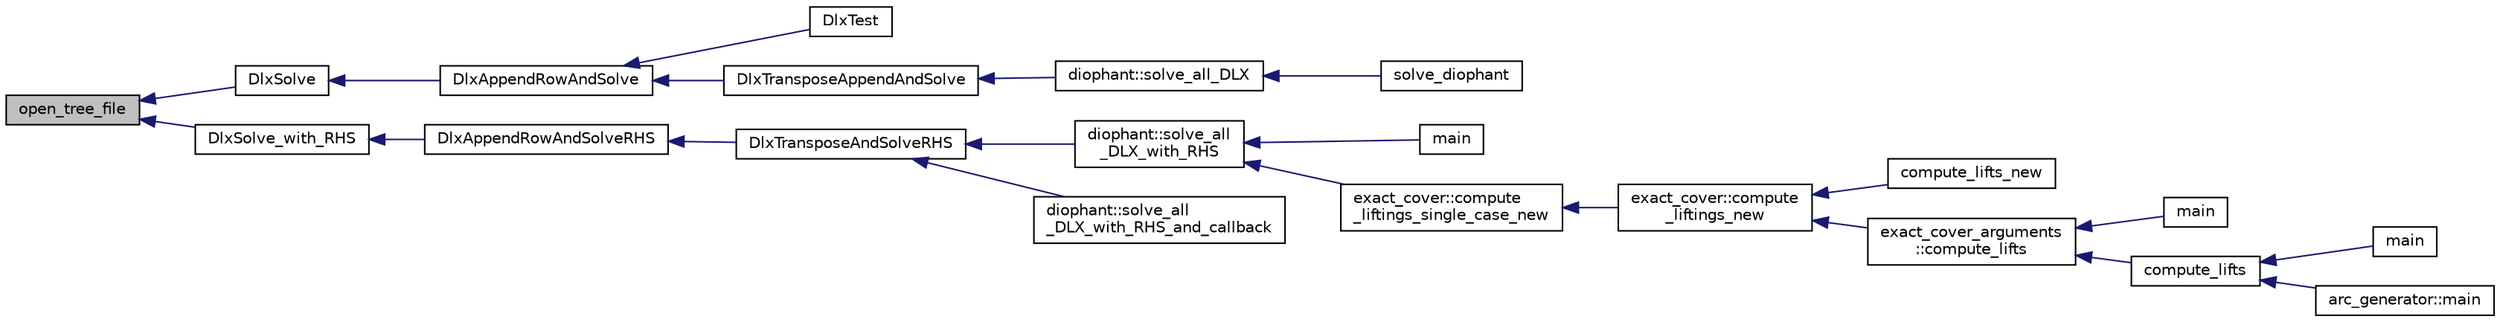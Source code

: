 digraph "open_tree_file"
{
  edge [fontname="Helvetica",fontsize="10",labelfontname="Helvetica",labelfontsize="10"];
  node [fontname="Helvetica",fontsize="10",shape=record];
  rankdir="LR";
  Node560 [label="open_tree_file",height=0.2,width=0.4,color="black", fillcolor="grey75", style="filled", fontcolor="black"];
  Node560 -> Node561 [dir="back",color="midnightblue",fontsize="10",style="solid",fontname="Helvetica"];
  Node561 [label="DlxSolve",height=0.2,width=0.4,color="black", fillcolor="white", style="filled",URL="$da/dd4/solvers_8h.html#a6b99be040ac8cf9a8f879df4b43027d1"];
  Node561 -> Node562 [dir="back",color="midnightblue",fontsize="10",style="solid",fontname="Helvetica"];
  Node562 [label="DlxAppendRowAndSolve",height=0.2,width=0.4,color="black", fillcolor="white", style="filled",URL="$da/dd4/solvers_8h.html#a97c7622b60d10dfea1a968ef4252e0d8"];
  Node562 -> Node563 [dir="back",color="midnightblue",fontsize="10",style="solid",fontname="Helvetica"];
  Node563 [label="DlxTest",height=0.2,width=0.4,color="black", fillcolor="white", style="filled",URL="$da/dd4/solvers_8h.html#a000422ca8994e7b327aaa5d5dca6b0a3"];
  Node562 -> Node564 [dir="back",color="midnightblue",fontsize="10",style="solid",fontname="Helvetica"];
  Node564 [label="DlxTransposeAppendAndSolve",height=0.2,width=0.4,color="black", fillcolor="white", style="filled",URL="$da/dd4/solvers_8h.html#ab1bd224eee5c0b12ff44a71f7f536dd2"];
  Node564 -> Node565 [dir="back",color="midnightblue",fontsize="10",style="solid",fontname="Helvetica"];
  Node565 [label="diophant::solve_all_DLX",height=0.2,width=0.4,color="black", fillcolor="white", style="filled",URL="$d7/d9c/classdiophant.html#aeddc759e377a9c710e03935cc463059d"];
  Node565 -> Node566 [dir="back",color="midnightblue",fontsize="10",style="solid",fontname="Helvetica"];
  Node566 [label="solve_diophant",height=0.2,width=0.4,color="black", fillcolor="white", style="filled",URL="$da/dd4/solvers_8h.html#af08eebddb0a897485d9a29558f6169b0"];
  Node560 -> Node567 [dir="back",color="midnightblue",fontsize="10",style="solid",fontname="Helvetica"];
  Node567 [label="DlxSolve_with_RHS",height=0.2,width=0.4,color="black", fillcolor="white", style="filled",URL="$da/dd4/solvers_8h.html#aec13478e5d66be625ce3d4683e338d18"];
  Node567 -> Node568 [dir="back",color="midnightblue",fontsize="10",style="solid",fontname="Helvetica"];
  Node568 [label="DlxAppendRowAndSolveRHS",height=0.2,width=0.4,color="black", fillcolor="white", style="filled",URL="$da/dd4/solvers_8h.html#a799f4f346746fa1a5cc1367db9495f20"];
  Node568 -> Node569 [dir="back",color="midnightblue",fontsize="10",style="solid",fontname="Helvetica"];
  Node569 [label="DlxTransposeAndSolveRHS",height=0.2,width=0.4,color="black", fillcolor="white", style="filled",URL="$da/dd4/solvers_8h.html#ae4b7ea72e7db2005606be60f7fd70b94"];
  Node569 -> Node570 [dir="back",color="midnightblue",fontsize="10",style="solid",fontname="Helvetica"];
  Node570 [label="diophant::solve_all\l_DLX_with_RHS",height=0.2,width=0.4,color="black", fillcolor="white", style="filled",URL="$d7/d9c/classdiophant.html#a6423b067628b3caa1a6d2063ee803fac"];
  Node570 -> Node571 [dir="back",color="midnightblue",fontsize="10",style="solid",fontname="Helvetica"];
  Node571 [label="main",height=0.2,width=0.4,color="black", fillcolor="white", style="filled",URL="$dc/dbc/solve__diophant_8_c.html#a3c04138a5bfe5d72780bb7e82a18e627"];
  Node570 -> Node572 [dir="back",color="midnightblue",fontsize="10",style="solid",fontname="Helvetica"];
  Node572 [label="exact_cover::compute\l_liftings_single_case_new",height=0.2,width=0.4,color="black", fillcolor="white", style="filled",URL="$df/d94/classexact__cover.html#ab111dd375f84d6f60ec7edeb2b18523e"];
  Node572 -> Node573 [dir="back",color="midnightblue",fontsize="10",style="solid",fontname="Helvetica"];
  Node573 [label="exact_cover::compute\l_liftings_new",height=0.2,width=0.4,color="black", fillcolor="white", style="filled",URL="$df/d94/classexact__cover.html#a1438b5e280f85abcabeb7f68eeabb72b"];
  Node573 -> Node574 [dir="back",color="midnightblue",fontsize="10",style="solid",fontname="Helvetica"];
  Node574 [label="compute_lifts_new",height=0.2,width=0.4,color="black", fillcolor="white", style="filled",URL="$d0/d76/tl__algebra__and__number__theory_8h.html#a7572cd3732ca8df324632282e9002dc4"];
  Node573 -> Node575 [dir="back",color="midnightblue",fontsize="10",style="solid",fontname="Helvetica"];
  Node575 [label="exact_cover_arguments\l::compute_lifts",height=0.2,width=0.4,color="black", fillcolor="white", style="filled",URL="$d3/dae/classexact__cover__arguments.html#ab0cdb09a17201c89aa9f83bd511dbbf7"];
  Node575 -> Node576 [dir="back",color="midnightblue",fontsize="10",style="solid",fontname="Helvetica"];
  Node576 [label="main",height=0.2,width=0.4,color="black", fillcolor="white", style="filled",URL="$dc/df8/spread__classify_8_c.html#a217dbf8b442f20279ea00b898af96f52"];
  Node575 -> Node577 [dir="back",color="midnightblue",fontsize="10",style="solid",fontname="Helvetica"];
  Node577 [label="compute_lifts",height=0.2,width=0.4,color="black", fillcolor="white", style="filled",URL="$d0/d76/tl__algebra__and__number__theory_8h.html#a82fe3b66a6f9d9075eb8847d7bfe556b"];
  Node577 -> Node578 [dir="back",color="midnightblue",fontsize="10",style="solid",fontname="Helvetica"];
  Node578 [label="main",height=0.2,width=0.4,color="black", fillcolor="white", style="filled",URL="$d1/d5e/blt__main_8_c.html#a217dbf8b442f20279ea00b898af96f52"];
  Node577 -> Node579 [dir="back",color="midnightblue",fontsize="10",style="solid",fontname="Helvetica"];
  Node579 [label="arc_generator::main",height=0.2,width=0.4,color="black", fillcolor="white", style="filled",URL="$d4/d21/classarc__generator.html#ad80140b51b165dad1fe6ab232be7829a"];
  Node569 -> Node580 [dir="back",color="midnightblue",fontsize="10",style="solid",fontname="Helvetica"];
  Node580 [label="diophant::solve_all\l_DLX_with_RHS_and_callback",height=0.2,width=0.4,color="black", fillcolor="white", style="filled",URL="$d7/d9c/classdiophant.html#acdd512e26ee214803439e24f24fd9805"];
}
